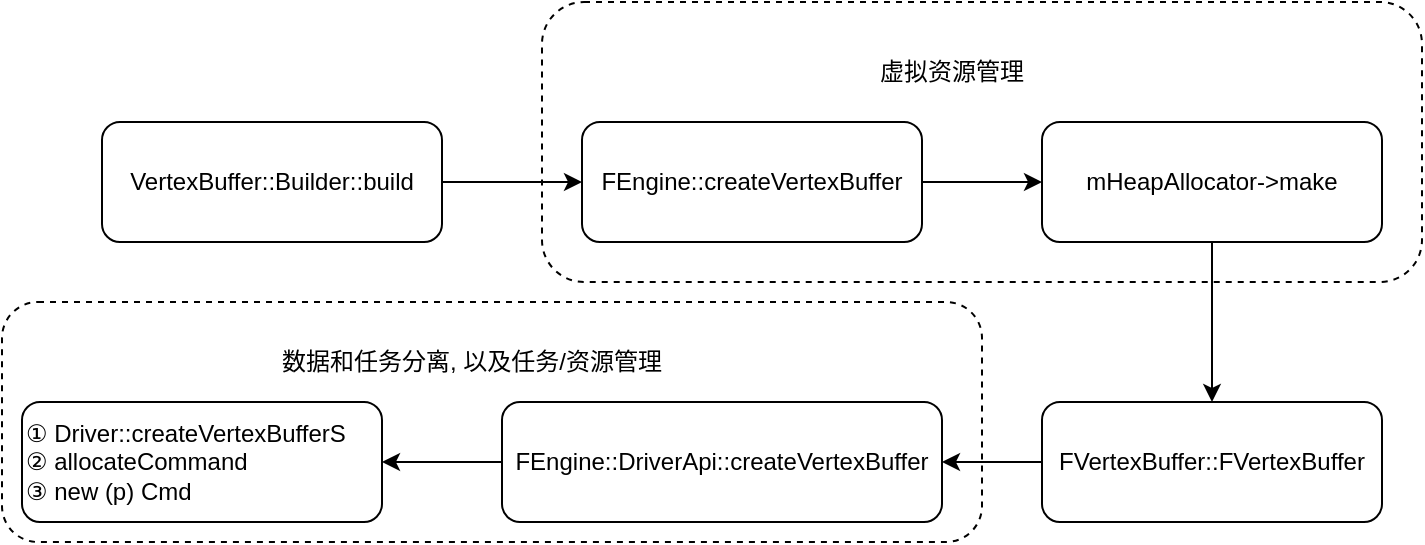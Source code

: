 <mxfile version="14.8.0" type="device"><diagram id="O8t12moK6YBehcZoF6my" name="Page-1"><mxGraphModel dx="2062" dy="1024" grid="1" gridSize="10" guides="1" tooltips="1" connect="1" arrows="1" fold="1" page="1" pageScale="1" pageWidth="827" pageHeight="1169" math="0" shadow="0"><root><mxCell id="0"/><mxCell id="1" parent="0"/><mxCell id="UwKfHQ7wCqZ8HWgwU1OC-1" value="" style="rounded=1;whiteSpace=wrap;html=1;dashed=1;" vertex="1" parent="1"><mxGeometry x="59" y="440" width="490" height="120" as="geometry"/></mxCell><mxCell id="UwKfHQ7wCqZ8HWgwU1OC-2" value="" style="rounded=1;whiteSpace=wrap;html=1;dashed=1;" vertex="1" parent="1"><mxGeometry x="329" y="290" width="440" height="140" as="geometry"/></mxCell><mxCell id="UwKfHQ7wCqZ8HWgwU1OC-3" style="edgeStyle=orthogonalEdgeStyle;rounded=0;orthogonalLoop=1;jettySize=auto;html=1;exitX=1;exitY=0.5;exitDx=0;exitDy=0;entryX=0;entryY=0.5;entryDx=0;entryDy=0;" edge="1" parent="1" source="UwKfHQ7wCqZ8HWgwU1OC-4" target="UwKfHQ7wCqZ8HWgwU1OC-6"><mxGeometry relative="1" as="geometry"/></mxCell><mxCell id="UwKfHQ7wCqZ8HWgwU1OC-4" value="VertexBuffer::Builder::build" style="rounded=1;whiteSpace=wrap;html=1;" vertex="1" parent="1"><mxGeometry x="109" y="350" width="170" height="60" as="geometry"/></mxCell><mxCell id="UwKfHQ7wCqZ8HWgwU1OC-5" style="edgeStyle=orthogonalEdgeStyle;rounded=0;orthogonalLoop=1;jettySize=auto;html=1;exitX=1;exitY=0.5;exitDx=0;exitDy=0;entryX=0;entryY=0.5;entryDx=0;entryDy=0;" edge="1" parent="1" source="UwKfHQ7wCqZ8HWgwU1OC-6" target="UwKfHQ7wCqZ8HWgwU1OC-8"><mxGeometry relative="1" as="geometry"/></mxCell><mxCell id="UwKfHQ7wCqZ8HWgwU1OC-6" value="FEngine::createVertexBuffer" style="rounded=1;whiteSpace=wrap;html=1;" vertex="1" parent="1"><mxGeometry x="349" y="350" width="170" height="60" as="geometry"/></mxCell><mxCell id="UwKfHQ7wCqZ8HWgwU1OC-7" style="edgeStyle=orthogonalEdgeStyle;rounded=0;orthogonalLoop=1;jettySize=auto;html=1;exitX=0.5;exitY=1;exitDx=0;exitDy=0;" edge="1" parent="1" source="UwKfHQ7wCqZ8HWgwU1OC-8" target="UwKfHQ7wCqZ8HWgwU1OC-10"><mxGeometry relative="1" as="geometry"/></mxCell><mxCell id="UwKfHQ7wCqZ8HWgwU1OC-8" value="mHeapAllocator-&amp;gt;make" style="rounded=1;whiteSpace=wrap;html=1;" vertex="1" parent="1"><mxGeometry x="579" y="350" width="170" height="60" as="geometry"/></mxCell><mxCell id="UwKfHQ7wCqZ8HWgwU1OC-9" style="edgeStyle=orthogonalEdgeStyle;rounded=0;orthogonalLoop=1;jettySize=auto;html=1;exitX=0;exitY=0.5;exitDx=0;exitDy=0;" edge="1" parent="1" source="UwKfHQ7wCqZ8HWgwU1OC-10" target="UwKfHQ7wCqZ8HWgwU1OC-12"><mxGeometry relative="1" as="geometry"/></mxCell><mxCell id="UwKfHQ7wCqZ8HWgwU1OC-10" value="FVertexBuffer::FVertexBuffer" style="rounded=1;whiteSpace=wrap;html=1;" vertex="1" parent="1"><mxGeometry x="579" y="490" width="170" height="60" as="geometry"/></mxCell><mxCell id="UwKfHQ7wCqZ8HWgwU1OC-11" style="edgeStyle=orthogonalEdgeStyle;rounded=0;orthogonalLoop=1;jettySize=auto;html=1;exitX=0;exitY=0.5;exitDx=0;exitDy=0;entryX=1;entryY=0.5;entryDx=0;entryDy=0;" edge="1" parent="1" source="UwKfHQ7wCqZ8HWgwU1OC-12" target="UwKfHQ7wCqZ8HWgwU1OC-13"><mxGeometry relative="1" as="geometry"/></mxCell><mxCell id="UwKfHQ7wCqZ8HWgwU1OC-12" value="FEngine::DriverApi::createVertexBuffer" style="rounded=1;whiteSpace=wrap;html=1;" vertex="1" parent="1"><mxGeometry x="309" y="490" width="220" height="60" as="geometry"/></mxCell><mxCell id="UwKfHQ7wCqZ8HWgwU1OC-13" value="① Driver::createVertexBufferS&lt;br /&gt;② allocateCommand&lt;br /&gt;③ new (p) Cmd" style="rounded=1;whiteSpace=wrap;html=1;align=left;" vertex="1" parent="1"><mxGeometry x="69" y="490" width="180" height="60" as="geometry"/></mxCell><mxCell id="UwKfHQ7wCqZ8HWgwU1OC-14" value="虚拟资源管理" style="text;html=1;strokeColor=none;fillColor=none;align=center;verticalAlign=middle;whiteSpace=wrap;rounded=0;dashed=1;" vertex="1" parent="1"><mxGeometry x="489" y="310" width="90" height="30" as="geometry"/></mxCell><mxCell id="UwKfHQ7wCqZ8HWgwU1OC-15" value="数据和任务分离, 以及任务/资源管理" style="text;html=1;strokeColor=none;fillColor=none;align=center;verticalAlign=middle;whiteSpace=wrap;rounded=0;dashed=1;" vertex="1" parent="1"><mxGeometry x="179" y="460" width="230" height="20" as="geometry"/></mxCell><mxCell id="UwKfHQ7wCqZ8HWgwU1OC-16" style="edgeStyle=orthogonalEdgeStyle;rounded=0;orthogonalLoop=1;jettySize=auto;html=1;exitX=0.5;exitY=1;exitDx=0;exitDy=0;" edge="1" parent="1" source="UwKfHQ7wCqZ8HWgwU1OC-15" target="UwKfHQ7wCqZ8HWgwU1OC-15"><mxGeometry relative="1" as="geometry"/></mxCell></root></mxGraphModel></diagram></mxfile>